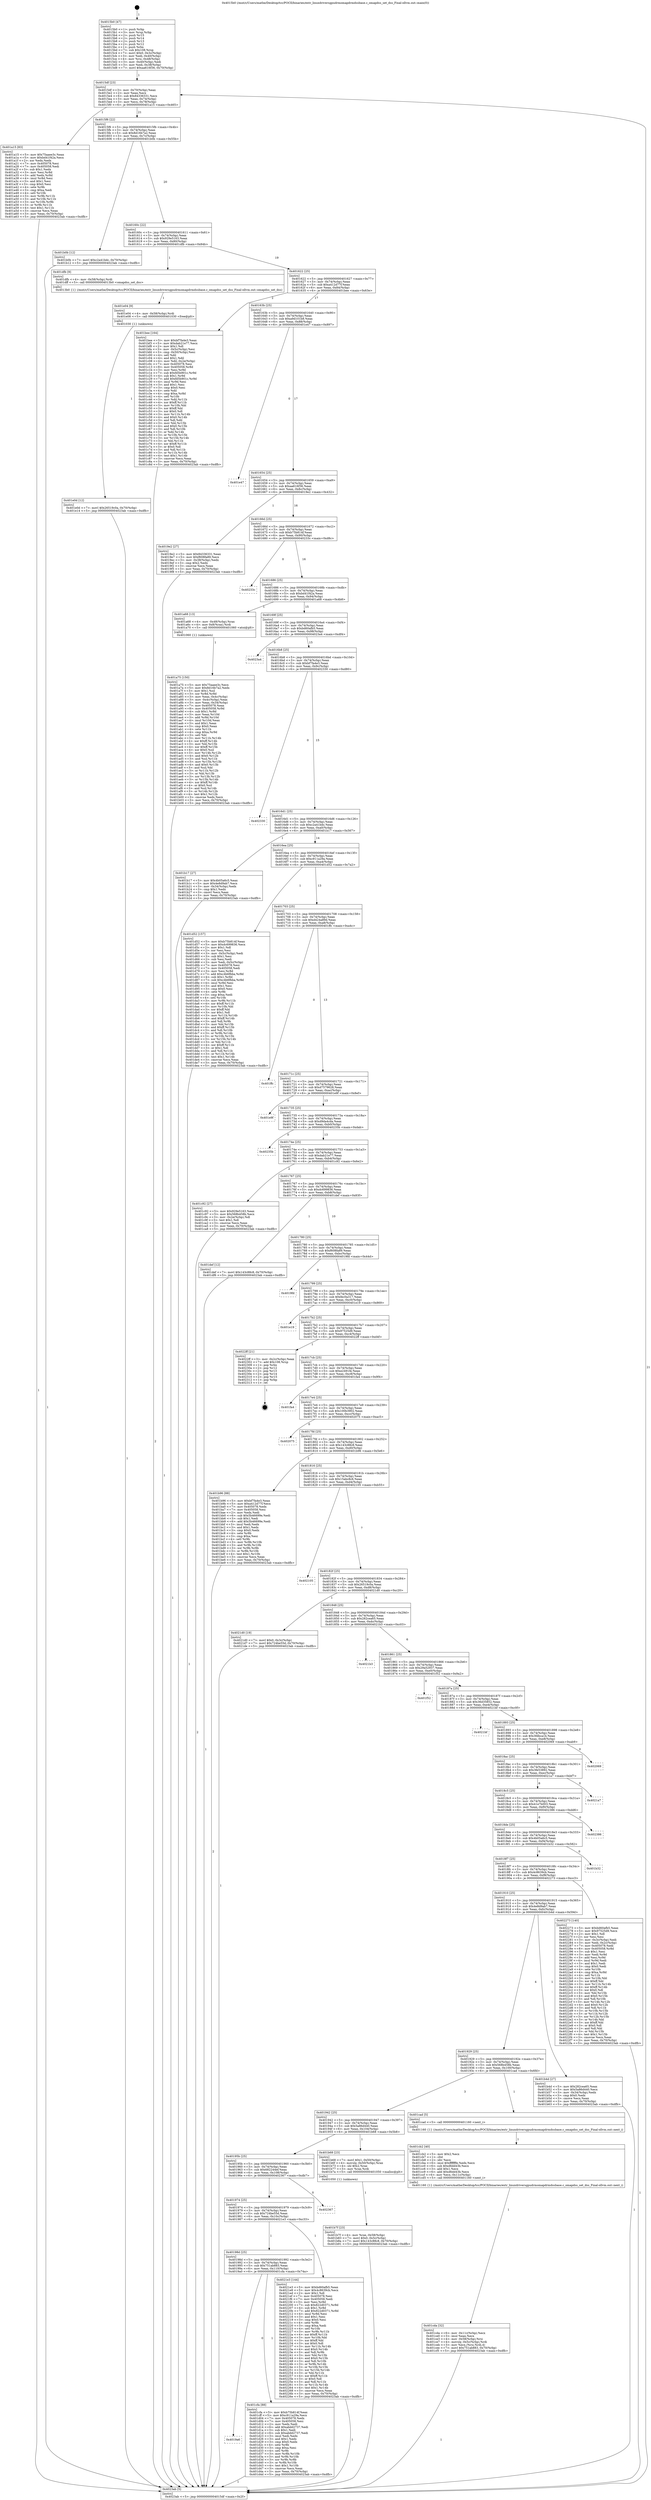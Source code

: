 digraph "0x4015b0" {
  label = "0x4015b0 (/mnt/c/Users/mathe/Desktop/tcc/POCII/binaries/extr_linuxdriversgpudrmomapdrmdssbase.c_omapdss_set_dss_Final-ollvm.out::main(0))"
  labelloc = "t"
  node[shape=record]

  Entry [label="",width=0.3,height=0.3,shape=circle,fillcolor=black,style=filled]
  "0x4015df" [label="{
     0x4015df [23]\l
     | [instrs]\l
     &nbsp;&nbsp;0x4015df \<+3\>: mov -0x70(%rbp),%eax\l
     &nbsp;&nbsp;0x4015e2 \<+2\>: mov %eax,%ecx\l
     &nbsp;&nbsp;0x4015e4 \<+6\>: sub $0x84336331,%ecx\l
     &nbsp;&nbsp;0x4015ea \<+3\>: mov %eax,-0x74(%rbp)\l
     &nbsp;&nbsp;0x4015ed \<+3\>: mov %ecx,-0x78(%rbp)\l
     &nbsp;&nbsp;0x4015f0 \<+6\>: je 0000000000401a15 \<main+0x465\>\l
  }"]
  "0x401a15" [label="{
     0x401a15 [83]\l
     | [instrs]\l
     &nbsp;&nbsp;0x401a15 \<+5\>: mov $0x75aaee3c,%eax\l
     &nbsp;&nbsp;0x401a1a \<+5\>: mov $0xbd41f42a,%ecx\l
     &nbsp;&nbsp;0x401a1f \<+2\>: xor %edx,%edx\l
     &nbsp;&nbsp;0x401a21 \<+7\>: mov 0x405078,%esi\l
     &nbsp;&nbsp;0x401a28 \<+7\>: mov 0x405058,%edi\l
     &nbsp;&nbsp;0x401a2f \<+3\>: sub $0x1,%edx\l
     &nbsp;&nbsp;0x401a32 \<+3\>: mov %esi,%r8d\l
     &nbsp;&nbsp;0x401a35 \<+3\>: add %edx,%r8d\l
     &nbsp;&nbsp;0x401a38 \<+4\>: imul %r8d,%esi\l
     &nbsp;&nbsp;0x401a3c \<+3\>: and $0x1,%esi\l
     &nbsp;&nbsp;0x401a3f \<+3\>: cmp $0x0,%esi\l
     &nbsp;&nbsp;0x401a42 \<+4\>: sete %r9b\l
     &nbsp;&nbsp;0x401a46 \<+3\>: cmp $0xa,%edi\l
     &nbsp;&nbsp;0x401a49 \<+4\>: setl %r10b\l
     &nbsp;&nbsp;0x401a4d \<+3\>: mov %r9b,%r11b\l
     &nbsp;&nbsp;0x401a50 \<+3\>: and %r10b,%r11b\l
     &nbsp;&nbsp;0x401a53 \<+3\>: xor %r10b,%r9b\l
     &nbsp;&nbsp;0x401a56 \<+3\>: or %r9b,%r11b\l
     &nbsp;&nbsp;0x401a59 \<+4\>: test $0x1,%r11b\l
     &nbsp;&nbsp;0x401a5d \<+3\>: cmovne %ecx,%eax\l
     &nbsp;&nbsp;0x401a60 \<+3\>: mov %eax,-0x70(%rbp)\l
     &nbsp;&nbsp;0x401a63 \<+5\>: jmp 00000000004023ab \<main+0xdfb\>\l
  }"]
  "0x4015f6" [label="{
     0x4015f6 [22]\l
     | [instrs]\l
     &nbsp;&nbsp;0x4015f6 \<+5\>: jmp 00000000004015fb \<main+0x4b\>\l
     &nbsp;&nbsp;0x4015fb \<+3\>: mov -0x74(%rbp),%eax\l
     &nbsp;&nbsp;0x4015fe \<+5\>: sub $0x8d16b7a2,%eax\l
     &nbsp;&nbsp;0x401603 \<+3\>: mov %eax,-0x7c(%rbp)\l
     &nbsp;&nbsp;0x401606 \<+6\>: je 0000000000401b0b \<main+0x55b\>\l
  }"]
  Exit [label="",width=0.3,height=0.3,shape=circle,fillcolor=black,style=filled,peripheries=2]
  "0x401b0b" [label="{
     0x401b0b [12]\l
     | [instrs]\l
     &nbsp;&nbsp;0x401b0b \<+7\>: movl $0xc2a41bdc,-0x70(%rbp)\l
     &nbsp;&nbsp;0x401b12 \<+5\>: jmp 00000000004023ab \<main+0xdfb\>\l
  }"]
  "0x40160c" [label="{
     0x40160c [22]\l
     | [instrs]\l
     &nbsp;&nbsp;0x40160c \<+5\>: jmp 0000000000401611 \<main+0x61\>\l
     &nbsp;&nbsp;0x401611 \<+3\>: mov -0x74(%rbp),%eax\l
     &nbsp;&nbsp;0x401614 \<+5\>: sub $0x929e5163,%eax\l
     &nbsp;&nbsp;0x401619 \<+3\>: mov %eax,-0x80(%rbp)\l
     &nbsp;&nbsp;0x40161c \<+6\>: je 0000000000401dfb \<main+0x84b\>\l
  }"]
  "0x401e0d" [label="{
     0x401e0d [12]\l
     | [instrs]\l
     &nbsp;&nbsp;0x401e0d \<+7\>: movl $0x26519c0a,-0x70(%rbp)\l
     &nbsp;&nbsp;0x401e14 \<+5\>: jmp 00000000004023ab \<main+0xdfb\>\l
  }"]
  "0x401dfb" [label="{
     0x401dfb [9]\l
     | [instrs]\l
     &nbsp;&nbsp;0x401dfb \<+4\>: mov -0x58(%rbp),%rdi\l
     &nbsp;&nbsp;0x401dff \<+5\>: call 00000000004013b0 \<omapdss_set_dss\>\l
     | [calls]\l
     &nbsp;&nbsp;0x4013b0 \{1\} (/mnt/c/Users/mathe/Desktop/tcc/POCII/binaries/extr_linuxdriversgpudrmomapdrmdssbase.c_omapdss_set_dss_Final-ollvm.out::omapdss_set_dss)\l
  }"]
  "0x401622" [label="{
     0x401622 [25]\l
     | [instrs]\l
     &nbsp;&nbsp;0x401622 \<+5\>: jmp 0000000000401627 \<main+0x77\>\l
     &nbsp;&nbsp;0x401627 \<+3\>: mov -0x74(%rbp),%eax\l
     &nbsp;&nbsp;0x40162a \<+5\>: sub $0xa412d77f,%eax\l
     &nbsp;&nbsp;0x40162f \<+6\>: mov %eax,-0x84(%rbp)\l
     &nbsp;&nbsp;0x401635 \<+6\>: je 0000000000401bee \<main+0x63e\>\l
  }"]
  "0x401e04" [label="{
     0x401e04 [9]\l
     | [instrs]\l
     &nbsp;&nbsp;0x401e04 \<+4\>: mov -0x58(%rbp),%rdi\l
     &nbsp;&nbsp;0x401e08 \<+5\>: call 0000000000401030 \<free@plt\>\l
     | [calls]\l
     &nbsp;&nbsp;0x401030 \{1\} (unknown)\l
  }"]
  "0x401bee" [label="{
     0x401bee [164]\l
     | [instrs]\l
     &nbsp;&nbsp;0x401bee \<+5\>: mov $0xbf7fa4e3,%eax\l
     &nbsp;&nbsp;0x401bf3 \<+5\>: mov $0xdab21e77,%ecx\l
     &nbsp;&nbsp;0x401bf8 \<+2\>: mov $0x1,%dl\l
     &nbsp;&nbsp;0x401bfa \<+3\>: mov -0x5c(%rbp),%esi\l
     &nbsp;&nbsp;0x401bfd \<+3\>: cmp -0x50(%rbp),%esi\l
     &nbsp;&nbsp;0x401c00 \<+4\>: setl %dil\l
     &nbsp;&nbsp;0x401c04 \<+4\>: and $0x1,%dil\l
     &nbsp;&nbsp;0x401c08 \<+4\>: mov %dil,-0x2e(%rbp)\l
     &nbsp;&nbsp;0x401c0c \<+7\>: mov 0x405078,%esi\l
     &nbsp;&nbsp;0x401c13 \<+8\>: mov 0x405058,%r8d\l
     &nbsp;&nbsp;0x401c1b \<+3\>: mov %esi,%r9d\l
     &nbsp;&nbsp;0x401c1e \<+7\>: sub $0xfd5b901c,%r9d\l
     &nbsp;&nbsp;0x401c25 \<+4\>: sub $0x1,%r9d\l
     &nbsp;&nbsp;0x401c29 \<+7\>: add $0xfd5b901c,%r9d\l
     &nbsp;&nbsp;0x401c30 \<+4\>: imul %r9d,%esi\l
     &nbsp;&nbsp;0x401c34 \<+3\>: and $0x1,%esi\l
     &nbsp;&nbsp;0x401c37 \<+3\>: cmp $0x0,%esi\l
     &nbsp;&nbsp;0x401c3a \<+4\>: sete %dil\l
     &nbsp;&nbsp;0x401c3e \<+4\>: cmp $0xa,%r8d\l
     &nbsp;&nbsp;0x401c42 \<+4\>: setl %r10b\l
     &nbsp;&nbsp;0x401c46 \<+3\>: mov %dil,%r11b\l
     &nbsp;&nbsp;0x401c49 \<+4\>: xor $0xff,%r11b\l
     &nbsp;&nbsp;0x401c4d \<+3\>: mov %r10b,%bl\l
     &nbsp;&nbsp;0x401c50 \<+3\>: xor $0xff,%bl\l
     &nbsp;&nbsp;0x401c53 \<+3\>: xor $0x0,%dl\l
     &nbsp;&nbsp;0x401c56 \<+3\>: mov %r11b,%r14b\l
     &nbsp;&nbsp;0x401c59 \<+4\>: and $0x0,%r14b\l
     &nbsp;&nbsp;0x401c5d \<+3\>: and %dl,%dil\l
     &nbsp;&nbsp;0x401c60 \<+3\>: mov %bl,%r15b\l
     &nbsp;&nbsp;0x401c63 \<+4\>: and $0x0,%r15b\l
     &nbsp;&nbsp;0x401c67 \<+3\>: and %dl,%r10b\l
     &nbsp;&nbsp;0x401c6a \<+3\>: or %dil,%r14b\l
     &nbsp;&nbsp;0x401c6d \<+3\>: or %r10b,%r15b\l
     &nbsp;&nbsp;0x401c70 \<+3\>: xor %r15b,%r14b\l
     &nbsp;&nbsp;0x401c73 \<+3\>: or %bl,%r11b\l
     &nbsp;&nbsp;0x401c76 \<+4\>: xor $0xff,%r11b\l
     &nbsp;&nbsp;0x401c7a \<+3\>: or $0x0,%dl\l
     &nbsp;&nbsp;0x401c7d \<+3\>: and %dl,%r11b\l
     &nbsp;&nbsp;0x401c80 \<+3\>: or %r11b,%r14b\l
     &nbsp;&nbsp;0x401c83 \<+4\>: test $0x1,%r14b\l
     &nbsp;&nbsp;0x401c87 \<+3\>: cmovne %ecx,%eax\l
     &nbsp;&nbsp;0x401c8a \<+3\>: mov %eax,-0x70(%rbp)\l
     &nbsp;&nbsp;0x401c8d \<+5\>: jmp 00000000004023ab \<main+0xdfb\>\l
  }"]
  "0x40163b" [label="{
     0x40163b [25]\l
     | [instrs]\l
     &nbsp;&nbsp;0x40163b \<+5\>: jmp 0000000000401640 \<main+0x90\>\l
     &nbsp;&nbsp;0x401640 \<+3\>: mov -0x74(%rbp),%eax\l
     &nbsp;&nbsp;0x401643 \<+5\>: sub $0xa9d101b8,%eax\l
     &nbsp;&nbsp;0x401648 \<+6\>: mov %eax,-0x88(%rbp)\l
     &nbsp;&nbsp;0x40164e \<+6\>: je 0000000000401e47 \<main+0x897\>\l
  }"]
  "0x4019a6" [label="{
     0x4019a6\l
  }", style=dashed]
  "0x401e47" [label="{
     0x401e47\l
  }", style=dashed]
  "0x401654" [label="{
     0x401654 [25]\l
     | [instrs]\l
     &nbsp;&nbsp;0x401654 \<+5\>: jmp 0000000000401659 \<main+0xa9\>\l
     &nbsp;&nbsp;0x401659 \<+3\>: mov -0x74(%rbp),%eax\l
     &nbsp;&nbsp;0x40165c \<+5\>: sub $0xaa616f36,%eax\l
     &nbsp;&nbsp;0x401661 \<+6\>: mov %eax,-0x8c(%rbp)\l
     &nbsp;&nbsp;0x401667 \<+6\>: je 00000000004019e2 \<main+0x432\>\l
  }"]
  "0x401cfa" [label="{
     0x401cfa [88]\l
     | [instrs]\l
     &nbsp;&nbsp;0x401cfa \<+5\>: mov $0xb75b814f,%eax\l
     &nbsp;&nbsp;0x401cff \<+5\>: mov $0xc911a29a,%ecx\l
     &nbsp;&nbsp;0x401d04 \<+7\>: mov 0x405078,%edx\l
     &nbsp;&nbsp;0x401d0b \<+7\>: mov 0x405058,%esi\l
     &nbsp;&nbsp;0x401d12 \<+2\>: mov %edx,%edi\l
     &nbsp;&nbsp;0x401d14 \<+6\>: add $0xabdd2737,%edi\l
     &nbsp;&nbsp;0x401d1a \<+3\>: sub $0x1,%edi\l
     &nbsp;&nbsp;0x401d1d \<+6\>: sub $0xabdd2737,%edi\l
     &nbsp;&nbsp;0x401d23 \<+3\>: imul %edi,%edx\l
     &nbsp;&nbsp;0x401d26 \<+3\>: and $0x1,%edx\l
     &nbsp;&nbsp;0x401d29 \<+3\>: cmp $0x0,%edx\l
     &nbsp;&nbsp;0x401d2c \<+4\>: sete %r8b\l
     &nbsp;&nbsp;0x401d30 \<+3\>: cmp $0xa,%esi\l
     &nbsp;&nbsp;0x401d33 \<+4\>: setl %r9b\l
     &nbsp;&nbsp;0x401d37 \<+3\>: mov %r8b,%r10b\l
     &nbsp;&nbsp;0x401d3a \<+3\>: and %r9b,%r10b\l
     &nbsp;&nbsp;0x401d3d \<+3\>: xor %r9b,%r8b\l
     &nbsp;&nbsp;0x401d40 \<+3\>: or %r8b,%r10b\l
     &nbsp;&nbsp;0x401d43 \<+4\>: test $0x1,%r10b\l
     &nbsp;&nbsp;0x401d47 \<+3\>: cmovne %ecx,%eax\l
     &nbsp;&nbsp;0x401d4a \<+3\>: mov %eax,-0x70(%rbp)\l
     &nbsp;&nbsp;0x401d4d \<+5\>: jmp 00000000004023ab \<main+0xdfb\>\l
  }"]
  "0x4019e2" [label="{
     0x4019e2 [27]\l
     | [instrs]\l
     &nbsp;&nbsp;0x4019e2 \<+5\>: mov $0x84336331,%eax\l
     &nbsp;&nbsp;0x4019e7 \<+5\>: mov $0xf608fa89,%ecx\l
     &nbsp;&nbsp;0x4019ec \<+3\>: mov -0x38(%rbp),%edx\l
     &nbsp;&nbsp;0x4019ef \<+3\>: cmp $0x2,%edx\l
     &nbsp;&nbsp;0x4019f2 \<+3\>: cmovne %ecx,%eax\l
     &nbsp;&nbsp;0x4019f5 \<+3\>: mov %eax,-0x70(%rbp)\l
     &nbsp;&nbsp;0x4019f8 \<+5\>: jmp 00000000004023ab \<main+0xdfb\>\l
  }"]
  "0x40166d" [label="{
     0x40166d [25]\l
     | [instrs]\l
     &nbsp;&nbsp;0x40166d \<+5\>: jmp 0000000000401672 \<main+0xc2\>\l
     &nbsp;&nbsp;0x401672 \<+3\>: mov -0x74(%rbp),%eax\l
     &nbsp;&nbsp;0x401675 \<+5\>: sub $0xb75b814f,%eax\l
     &nbsp;&nbsp;0x40167a \<+6\>: mov %eax,-0x90(%rbp)\l
     &nbsp;&nbsp;0x401680 \<+6\>: je 000000000040233c \<main+0xd8c\>\l
  }"]
  "0x4023ab" [label="{
     0x4023ab [5]\l
     | [instrs]\l
     &nbsp;&nbsp;0x4023ab \<+5\>: jmp 00000000004015df \<main+0x2f\>\l
  }"]
  "0x4015b0" [label="{
     0x4015b0 [47]\l
     | [instrs]\l
     &nbsp;&nbsp;0x4015b0 \<+1\>: push %rbp\l
     &nbsp;&nbsp;0x4015b1 \<+3\>: mov %rsp,%rbp\l
     &nbsp;&nbsp;0x4015b4 \<+2\>: push %r15\l
     &nbsp;&nbsp;0x4015b6 \<+2\>: push %r14\l
     &nbsp;&nbsp;0x4015b8 \<+2\>: push %r13\l
     &nbsp;&nbsp;0x4015ba \<+2\>: push %r12\l
     &nbsp;&nbsp;0x4015bc \<+1\>: push %rbx\l
     &nbsp;&nbsp;0x4015bd \<+7\>: sub $0x108,%rsp\l
     &nbsp;&nbsp;0x4015c4 \<+7\>: movl $0x0,-0x3c(%rbp)\l
     &nbsp;&nbsp;0x4015cb \<+3\>: mov %edi,-0x40(%rbp)\l
     &nbsp;&nbsp;0x4015ce \<+4\>: mov %rsi,-0x48(%rbp)\l
     &nbsp;&nbsp;0x4015d2 \<+3\>: mov -0x40(%rbp),%edi\l
     &nbsp;&nbsp;0x4015d5 \<+3\>: mov %edi,-0x38(%rbp)\l
     &nbsp;&nbsp;0x4015d8 \<+7\>: movl $0xaa616f36,-0x70(%rbp)\l
  }"]
  "0x40198d" [label="{
     0x40198d [25]\l
     | [instrs]\l
     &nbsp;&nbsp;0x40198d \<+5\>: jmp 0000000000401992 \<main+0x3e2\>\l
     &nbsp;&nbsp;0x401992 \<+3\>: mov -0x74(%rbp),%eax\l
     &nbsp;&nbsp;0x401995 \<+5\>: sub $0x751ab883,%eax\l
     &nbsp;&nbsp;0x40199a \<+6\>: mov %eax,-0x110(%rbp)\l
     &nbsp;&nbsp;0x4019a0 \<+6\>: je 0000000000401cfa \<main+0x74a\>\l
  }"]
  "0x40233c" [label="{
     0x40233c\l
  }", style=dashed]
  "0x401686" [label="{
     0x401686 [25]\l
     | [instrs]\l
     &nbsp;&nbsp;0x401686 \<+5\>: jmp 000000000040168b \<main+0xdb\>\l
     &nbsp;&nbsp;0x40168b \<+3\>: mov -0x74(%rbp),%eax\l
     &nbsp;&nbsp;0x40168e \<+5\>: sub $0xbd41f42a,%eax\l
     &nbsp;&nbsp;0x401693 \<+6\>: mov %eax,-0x94(%rbp)\l
     &nbsp;&nbsp;0x401699 \<+6\>: je 0000000000401a68 \<main+0x4b8\>\l
  }"]
  "0x4021e3" [label="{
     0x4021e3 [144]\l
     | [instrs]\l
     &nbsp;&nbsp;0x4021e3 \<+5\>: mov $0xbd60afb5,%eax\l
     &nbsp;&nbsp;0x4021e8 \<+5\>: mov $0x4c8639cb,%ecx\l
     &nbsp;&nbsp;0x4021ed \<+2\>: mov $0x1,%dl\l
     &nbsp;&nbsp;0x4021ef \<+7\>: mov 0x405078,%esi\l
     &nbsp;&nbsp;0x4021f6 \<+7\>: mov 0x405058,%edi\l
     &nbsp;&nbsp;0x4021fd \<+3\>: mov %esi,%r8d\l
     &nbsp;&nbsp;0x402200 \<+7\>: sub $0x822d0371,%r8d\l
     &nbsp;&nbsp;0x402207 \<+4\>: sub $0x1,%r8d\l
     &nbsp;&nbsp;0x40220b \<+7\>: add $0x822d0371,%r8d\l
     &nbsp;&nbsp;0x402212 \<+4\>: imul %r8d,%esi\l
     &nbsp;&nbsp;0x402216 \<+3\>: and $0x1,%esi\l
     &nbsp;&nbsp;0x402219 \<+3\>: cmp $0x0,%esi\l
     &nbsp;&nbsp;0x40221c \<+4\>: sete %r9b\l
     &nbsp;&nbsp;0x402220 \<+3\>: cmp $0xa,%edi\l
     &nbsp;&nbsp;0x402223 \<+4\>: setl %r10b\l
     &nbsp;&nbsp;0x402227 \<+3\>: mov %r9b,%r11b\l
     &nbsp;&nbsp;0x40222a \<+4\>: xor $0xff,%r11b\l
     &nbsp;&nbsp;0x40222e \<+3\>: mov %r10b,%bl\l
     &nbsp;&nbsp;0x402231 \<+3\>: xor $0xff,%bl\l
     &nbsp;&nbsp;0x402234 \<+3\>: xor $0x0,%dl\l
     &nbsp;&nbsp;0x402237 \<+3\>: mov %r11b,%r14b\l
     &nbsp;&nbsp;0x40223a \<+4\>: and $0x0,%r14b\l
     &nbsp;&nbsp;0x40223e \<+3\>: and %dl,%r9b\l
     &nbsp;&nbsp;0x402241 \<+3\>: mov %bl,%r15b\l
     &nbsp;&nbsp;0x402244 \<+4\>: and $0x0,%r15b\l
     &nbsp;&nbsp;0x402248 \<+3\>: and %dl,%r10b\l
     &nbsp;&nbsp;0x40224b \<+3\>: or %r9b,%r14b\l
     &nbsp;&nbsp;0x40224e \<+3\>: or %r10b,%r15b\l
     &nbsp;&nbsp;0x402251 \<+3\>: xor %r15b,%r14b\l
     &nbsp;&nbsp;0x402254 \<+3\>: or %bl,%r11b\l
     &nbsp;&nbsp;0x402257 \<+4\>: xor $0xff,%r11b\l
     &nbsp;&nbsp;0x40225b \<+3\>: or $0x0,%dl\l
     &nbsp;&nbsp;0x40225e \<+3\>: and %dl,%r11b\l
     &nbsp;&nbsp;0x402261 \<+3\>: or %r11b,%r14b\l
     &nbsp;&nbsp;0x402264 \<+4\>: test $0x1,%r14b\l
     &nbsp;&nbsp;0x402268 \<+3\>: cmovne %ecx,%eax\l
     &nbsp;&nbsp;0x40226b \<+3\>: mov %eax,-0x70(%rbp)\l
     &nbsp;&nbsp;0x40226e \<+5\>: jmp 00000000004023ab \<main+0xdfb\>\l
  }"]
  "0x401a68" [label="{
     0x401a68 [13]\l
     | [instrs]\l
     &nbsp;&nbsp;0x401a68 \<+4\>: mov -0x48(%rbp),%rax\l
     &nbsp;&nbsp;0x401a6c \<+4\>: mov 0x8(%rax),%rdi\l
     &nbsp;&nbsp;0x401a70 \<+5\>: call 0000000000401060 \<atoi@plt\>\l
     | [calls]\l
     &nbsp;&nbsp;0x401060 \{1\} (unknown)\l
  }"]
  "0x40169f" [label="{
     0x40169f [25]\l
     | [instrs]\l
     &nbsp;&nbsp;0x40169f \<+5\>: jmp 00000000004016a4 \<main+0xf4\>\l
     &nbsp;&nbsp;0x4016a4 \<+3\>: mov -0x74(%rbp),%eax\l
     &nbsp;&nbsp;0x4016a7 \<+5\>: sub $0xbd60afb5,%eax\l
     &nbsp;&nbsp;0x4016ac \<+6\>: mov %eax,-0x98(%rbp)\l
     &nbsp;&nbsp;0x4016b2 \<+6\>: je 00000000004023a4 \<main+0xdf4\>\l
  }"]
  "0x401a75" [label="{
     0x401a75 [150]\l
     | [instrs]\l
     &nbsp;&nbsp;0x401a75 \<+5\>: mov $0x75aaee3c,%ecx\l
     &nbsp;&nbsp;0x401a7a \<+5\>: mov $0x8d16b7a2,%edx\l
     &nbsp;&nbsp;0x401a7f \<+3\>: mov $0x1,%sil\l
     &nbsp;&nbsp;0x401a82 \<+3\>: xor %r8d,%r8d\l
     &nbsp;&nbsp;0x401a85 \<+3\>: mov %eax,-0x4c(%rbp)\l
     &nbsp;&nbsp;0x401a88 \<+3\>: mov -0x4c(%rbp),%eax\l
     &nbsp;&nbsp;0x401a8b \<+3\>: mov %eax,-0x34(%rbp)\l
     &nbsp;&nbsp;0x401a8e \<+7\>: mov 0x405078,%eax\l
     &nbsp;&nbsp;0x401a95 \<+8\>: mov 0x405058,%r9d\l
     &nbsp;&nbsp;0x401a9d \<+4\>: sub $0x1,%r8d\l
     &nbsp;&nbsp;0x401aa1 \<+3\>: mov %eax,%r10d\l
     &nbsp;&nbsp;0x401aa4 \<+3\>: add %r8d,%r10d\l
     &nbsp;&nbsp;0x401aa7 \<+4\>: imul %r10d,%eax\l
     &nbsp;&nbsp;0x401aab \<+3\>: and $0x1,%eax\l
     &nbsp;&nbsp;0x401aae \<+3\>: cmp $0x0,%eax\l
     &nbsp;&nbsp;0x401ab1 \<+4\>: sete %r11b\l
     &nbsp;&nbsp;0x401ab5 \<+4\>: cmp $0xa,%r9d\l
     &nbsp;&nbsp;0x401ab9 \<+3\>: setl %bl\l
     &nbsp;&nbsp;0x401abc \<+3\>: mov %r11b,%r14b\l
     &nbsp;&nbsp;0x401abf \<+4\>: xor $0xff,%r14b\l
     &nbsp;&nbsp;0x401ac3 \<+3\>: mov %bl,%r15b\l
     &nbsp;&nbsp;0x401ac6 \<+4\>: xor $0xff,%r15b\l
     &nbsp;&nbsp;0x401aca \<+4\>: xor $0x0,%sil\l
     &nbsp;&nbsp;0x401ace \<+3\>: mov %r14b,%r12b\l
     &nbsp;&nbsp;0x401ad1 \<+4\>: and $0x0,%r12b\l
     &nbsp;&nbsp;0x401ad5 \<+3\>: and %sil,%r11b\l
     &nbsp;&nbsp;0x401ad8 \<+3\>: mov %r15b,%r13b\l
     &nbsp;&nbsp;0x401adb \<+4\>: and $0x0,%r13b\l
     &nbsp;&nbsp;0x401adf \<+3\>: and %sil,%bl\l
     &nbsp;&nbsp;0x401ae2 \<+3\>: or %r11b,%r12b\l
     &nbsp;&nbsp;0x401ae5 \<+3\>: or %bl,%r13b\l
     &nbsp;&nbsp;0x401ae8 \<+3\>: xor %r13b,%r12b\l
     &nbsp;&nbsp;0x401aeb \<+3\>: or %r15b,%r14b\l
     &nbsp;&nbsp;0x401aee \<+4\>: xor $0xff,%r14b\l
     &nbsp;&nbsp;0x401af2 \<+4\>: or $0x0,%sil\l
     &nbsp;&nbsp;0x401af6 \<+3\>: and %sil,%r14b\l
     &nbsp;&nbsp;0x401af9 \<+3\>: or %r14b,%r12b\l
     &nbsp;&nbsp;0x401afc \<+4\>: test $0x1,%r12b\l
     &nbsp;&nbsp;0x401b00 \<+3\>: cmovne %edx,%ecx\l
     &nbsp;&nbsp;0x401b03 \<+3\>: mov %ecx,-0x70(%rbp)\l
     &nbsp;&nbsp;0x401b06 \<+5\>: jmp 00000000004023ab \<main+0xdfb\>\l
  }"]
  "0x401974" [label="{
     0x401974 [25]\l
     | [instrs]\l
     &nbsp;&nbsp;0x401974 \<+5\>: jmp 0000000000401979 \<main+0x3c9\>\l
     &nbsp;&nbsp;0x401979 \<+3\>: mov -0x74(%rbp),%eax\l
     &nbsp;&nbsp;0x40197c \<+5\>: sub $0x724be55d,%eax\l
     &nbsp;&nbsp;0x401981 \<+6\>: mov %eax,-0x10c(%rbp)\l
     &nbsp;&nbsp;0x401987 \<+6\>: je 00000000004021e3 \<main+0xc33\>\l
  }"]
  "0x4023a4" [label="{
     0x4023a4\l
  }", style=dashed]
  "0x4016b8" [label="{
     0x4016b8 [25]\l
     | [instrs]\l
     &nbsp;&nbsp;0x4016b8 \<+5\>: jmp 00000000004016bd \<main+0x10d\>\l
     &nbsp;&nbsp;0x4016bd \<+3\>: mov -0x74(%rbp),%eax\l
     &nbsp;&nbsp;0x4016c0 \<+5\>: sub $0xbf7fa4e3,%eax\l
     &nbsp;&nbsp;0x4016c5 \<+6\>: mov %eax,-0x9c(%rbp)\l
     &nbsp;&nbsp;0x4016cb \<+6\>: je 0000000000402330 \<main+0xd80\>\l
  }"]
  "0x402367" [label="{
     0x402367\l
  }", style=dashed]
  "0x402330" [label="{
     0x402330\l
  }", style=dashed]
  "0x4016d1" [label="{
     0x4016d1 [25]\l
     | [instrs]\l
     &nbsp;&nbsp;0x4016d1 \<+5\>: jmp 00000000004016d6 \<main+0x126\>\l
     &nbsp;&nbsp;0x4016d6 \<+3\>: mov -0x74(%rbp),%eax\l
     &nbsp;&nbsp;0x4016d9 \<+5\>: sub $0xc2a41bdc,%eax\l
     &nbsp;&nbsp;0x4016de \<+6\>: mov %eax,-0xa0(%rbp)\l
     &nbsp;&nbsp;0x4016e4 \<+6\>: je 0000000000401b17 \<main+0x567\>\l
  }"]
  "0x401cda" [label="{
     0x401cda [32]\l
     | [instrs]\l
     &nbsp;&nbsp;0x401cda \<+6\>: mov -0x11c(%rbp),%ecx\l
     &nbsp;&nbsp;0x401ce0 \<+3\>: imul %eax,%ecx\l
     &nbsp;&nbsp;0x401ce3 \<+4\>: mov -0x58(%rbp),%rsi\l
     &nbsp;&nbsp;0x401ce7 \<+4\>: movslq -0x5c(%rbp),%rdi\l
     &nbsp;&nbsp;0x401ceb \<+3\>: mov %ecx,(%rsi,%rdi,4)\l
     &nbsp;&nbsp;0x401cee \<+7\>: movl $0x751ab883,-0x70(%rbp)\l
     &nbsp;&nbsp;0x401cf5 \<+5\>: jmp 00000000004023ab \<main+0xdfb\>\l
  }"]
  "0x401b17" [label="{
     0x401b17 [27]\l
     | [instrs]\l
     &nbsp;&nbsp;0x401b17 \<+5\>: mov $0x4b05a6c5,%eax\l
     &nbsp;&nbsp;0x401b1c \<+5\>: mov $0x4e8d9ab7,%ecx\l
     &nbsp;&nbsp;0x401b21 \<+3\>: mov -0x34(%rbp),%edx\l
     &nbsp;&nbsp;0x401b24 \<+3\>: cmp $0x1,%edx\l
     &nbsp;&nbsp;0x401b27 \<+3\>: cmovl %ecx,%eax\l
     &nbsp;&nbsp;0x401b2a \<+3\>: mov %eax,-0x70(%rbp)\l
     &nbsp;&nbsp;0x401b2d \<+5\>: jmp 00000000004023ab \<main+0xdfb\>\l
  }"]
  "0x4016ea" [label="{
     0x4016ea [25]\l
     | [instrs]\l
     &nbsp;&nbsp;0x4016ea \<+5\>: jmp 00000000004016ef \<main+0x13f\>\l
     &nbsp;&nbsp;0x4016ef \<+3\>: mov -0x74(%rbp),%eax\l
     &nbsp;&nbsp;0x4016f2 \<+5\>: sub $0xc911a29a,%eax\l
     &nbsp;&nbsp;0x4016f7 \<+6\>: mov %eax,-0xa4(%rbp)\l
     &nbsp;&nbsp;0x4016fd \<+6\>: je 0000000000401d52 \<main+0x7a2\>\l
  }"]
  "0x401cb2" [label="{
     0x401cb2 [40]\l
     | [instrs]\l
     &nbsp;&nbsp;0x401cb2 \<+5\>: mov $0x2,%ecx\l
     &nbsp;&nbsp;0x401cb7 \<+1\>: cltd\l
     &nbsp;&nbsp;0x401cb8 \<+2\>: idiv %ecx\l
     &nbsp;&nbsp;0x401cba \<+6\>: imul $0xfffffffe,%edx,%ecx\l
     &nbsp;&nbsp;0x401cc0 \<+6\>: sub $0xd6dd43b,%ecx\l
     &nbsp;&nbsp;0x401cc6 \<+3\>: add $0x1,%ecx\l
     &nbsp;&nbsp;0x401cc9 \<+6\>: add $0xd6dd43b,%ecx\l
     &nbsp;&nbsp;0x401ccf \<+6\>: mov %ecx,-0x11c(%rbp)\l
     &nbsp;&nbsp;0x401cd5 \<+5\>: call 0000000000401160 \<next_i\>\l
     | [calls]\l
     &nbsp;&nbsp;0x401160 \{1\} (/mnt/c/Users/mathe/Desktop/tcc/POCII/binaries/extr_linuxdriversgpudrmomapdrmdssbase.c_omapdss_set_dss_Final-ollvm.out::next_i)\l
  }"]
  "0x401d52" [label="{
     0x401d52 [157]\l
     | [instrs]\l
     &nbsp;&nbsp;0x401d52 \<+5\>: mov $0xb75b814f,%eax\l
     &nbsp;&nbsp;0x401d57 \<+5\>: mov $0xdc699836,%ecx\l
     &nbsp;&nbsp;0x401d5c \<+2\>: mov $0x1,%dl\l
     &nbsp;&nbsp;0x401d5e \<+2\>: xor %esi,%esi\l
     &nbsp;&nbsp;0x401d60 \<+3\>: mov -0x5c(%rbp),%edi\l
     &nbsp;&nbsp;0x401d63 \<+3\>: sub $0x1,%esi\l
     &nbsp;&nbsp;0x401d66 \<+2\>: sub %esi,%edi\l
     &nbsp;&nbsp;0x401d68 \<+3\>: mov %edi,-0x5c(%rbp)\l
     &nbsp;&nbsp;0x401d6b \<+7\>: mov 0x405078,%esi\l
     &nbsp;&nbsp;0x401d72 \<+7\>: mov 0x405058,%edi\l
     &nbsp;&nbsp;0x401d79 \<+3\>: mov %esi,%r8d\l
     &nbsp;&nbsp;0x401d7c \<+7\>: add $0xc4b6fbba,%r8d\l
     &nbsp;&nbsp;0x401d83 \<+4\>: sub $0x1,%r8d\l
     &nbsp;&nbsp;0x401d87 \<+7\>: sub $0xc4b6fbba,%r8d\l
     &nbsp;&nbsp;0x401d8e \<+4\>: imul %r8d,%esi\l
     &nbsp;&nbsp;0x401d92 \<+3\>: and $0x1,%esi\l
     &nbsp;&nbsp;0x401d95 \<+3\>: cmp $0x0,%esi\l
     &nbsp;&nbsp;0x401d98 \<+4\>: sete %r9b\l
     &nbsp;&nbsp;0x401d9c \<+3\>: cmp $0xa,%edi\l
     &nbsp;&nbsp;0x401d9f \<+4\>: setl %r10b\l
     &nbsp;&nbsp;0x401da3 \<+3\>: mov %r9b,%r11b\l
     &nbsp;&nbsp;0x401da6 \<+4\>: xor $0xff,%r11b\l
     &nbsp;&nbsp;0x401daa \<+3\>: mov %r10b,%bl\l
     &nbsp;&nbsp;0x401dad \<+3\>: xor $0xff,%bl\l
     &nbsp;&nbsp;0x401db0 \<+3\>: xor $0x1,%dl\l
     &nbsp;&nbsp;0x401db3 \<+3\>: mov %r11b,%r14b\l
     &nbsp;&nbsp;0x401db6 \<+4\>: and $0xff,%r14b\l
     &nbsp;&nbsp;0x401dba \<+3\>: and %dl,%r9b\l
     &nbsp;&nbsp;0x401dbd \<+3\>: mov %bl,%r15b\l
     &nbsp;&nbsp;0x401dc0 \<+4\>: and $0xff,%r15b\l
     &nbsp;&nbsp;0x401dc4 \<+3\>: and %dl,%r10b\l
     &nbsp;&nbsp;0x401dc7 \<+3\>: or %r9b,%r14b\l
     &nbsp;&nbsp;0x401dca \<+3\>: or %r10b,%r15b\l
     &nbsp;&nbsp;0x401dcd \<+3\>: xor %r15b,%r14b\l
     &nbsp;&nbsp;0x401dd0 \<+3\>: or %bl,%r11b\l
     &nbsp;&nbsp;0x401dd3 \<+4\>: xor $0xff,%r11b\l
     &nbsp;&nbsp;0x401dd7 \<+3\>: or $0x1,%dl\l
     &nbsp;&nbsp;0x401dda \<+3\>: and %dl,%r11b\l
     &nbsp;&nbsp;0x401ddd \<+3\>: or %r11b,%r14b\l
     &nbsp;&nbsp;0x401de0 \<+4\>: test $0x1,%r14b\l
     &nbsp;&nbsp;0x401de4 \<+3\>: cmovne %ecx,%eax\l
     &nbsp;&nbsp;0x401de7 \<+3\>: mov %eax,-0x70(%rbp)\l
     &nbsp;&nbsp;0x401dea \<+5\>: jmp 00000000004023ab \<main+0xdfb\>\l
  }"]
  "0x401703" [label="{
     0x401703 [25]\l
     | [instrs]\l
     &nbsp;&nbsp;0x401703 \<+5\>: jmp 0000000000401708 \<main+0x158\>\l
     &nbsp;&nbsp;0x401708 \<+3\>: mov -0x74(%rbp),%eax\l
     &nbsp;&nbsp;0x40170b \<+5\>: sub $0xd424a89d,%eax\l
     &nbsp;&nbsp;0x401710 \<+6\>: mov %eax,-0xa8(%rbp)\l
     &nbsp;&nbsp;0x401716 \<+6\>: je 0000000000401ffc \<main+0xa4c\>\l
  }"]
  "0x401b7f" [label="{
     0x401b7f [23]\l
     | [instrs]\l
     &nbsp;&nbsp;0x401b7f \<+4\>: mov %rax,-0x58(%rbp)\l
     &nbsp;&nbsp;0x401b83 \<+7\>: movl $0x0,-0x5c(%rbp)\l
     &nbsp;&nbsp;0x401b8a \<+7\>: movl $0x143c88c8,-0x70(%rbp)\l
     &nbsp;&nbsp;0x401b91 \<+5\>: jmp 00000000004023ab \<main+0xdfb\>\l
  }"]
  "0x401ffc" [label="{
     0x401ffc\l
  }", style=dashed]
  "0x40171c" [label="{
     0x40171c [25]\l
     | [instrs]\l
     &nbsp;&nbsp;0x40171c \<+5\>: jmp 0000000000401721 \<main+0x171\>\l
     &nbsp;&nbsp;0x401721 \<+3\>: mov -0x74(%rbp),%eax\l
     &nbsp;&nbsp;0x401724 \<+5\>: sub $0xd7579628,%eax\l
     &nbsp;&nbsp;0x401729 \<+6\>: mov %eax,-0xac(%rbp)\l
     &nbsp;&nbsp;0x40172f \<+6\>: je 0000000000401e9f \<main+0x8ef\>\l
  }"]
  "0x40195b" [label="{
     0x40195b [25]\l
     | [instrs]\l
     &nbsp;&nbsp;0x40195b \<+5\>: jmp 0000000000401960 \<main+0x3b0\>\l
     &nbsp;&nbsp;0x401960 \<+3\>: mov -0x74(%rbp),%eax\l
     &nbsp;&nbsp;0x401963 \<+5\>: sub $0x682244ef,%eax\l
     &nbsp;&nbsp;0x401968 \<+6\>: mov %eax,-0x108(%rbp)\l
     &nbsp;&nbsp;0x40196e \<+6\>: je 0000000000402367 \<main+0xdb7\>\l
  }"]
  "0x401e9f" [label="{
     0x401e9f\l
  }", style=dashed]
  "0x401735" [label="{
     0x401735 [25]\l
     | [instrs]\l
     &nbsp;&nbsp;0x401735 \<+5\>: jmp 000000000040173a \<main+0x18a\>\l
     &nbsp;&nbsp;0x40173a \<+3\>: mov -0x74(%rbp),%eax\l
     &nbsp;&nbsp;0x40173d \<+5\>: sub $0xd9da4cda,%eax\l
     &nbsp;&nbsp;0x401742 \<+6\>: mov %eax,-0xb0(%rbp)\l
     &nbsp;&nbsp;0x401748 \<+6\>: je 000000000040235b \<main+0xdab\>\l
  }"]
  "0x401b68" [label="{
     0x401b68 [23]\l
     | [instrs]\l
     &nbsp;&nbsp;0x401b68 \<+7\>: movl $0x1,-0x50(%rbp)\l
     &nbsp;&nbsp;0x401b6f \<+4\>: movslq -0x50(%rbp),%rax\l
     &nbsp;&nbsp;0x401b73 \<+4\>: shl $0x2,%rax\l
     &nbsp;&nbsp;0x401b77 \<+3\>: mov %rax,%rdi\l
     &nbsp;&nbsp;0x401b7a \<+5\>: call 0000000000401050 \<malloc@plt\>\l
     | [calls]\l
     &nbsp;&nbsp;0x401050 \{1\} (unknown)\l
  }"]
  "0x40235b" [label="{
     0x40235b\l
  }", style=dashed]
  "0x40174e" [label="{
     0x40174e [25]\l
     | [instrs]\l
     &nbsp;&nbsp;0x40174e \<+5\>: jmp 0000000000401753 \<main+0x1a3\>\l
     &nbsp;&nbsp;0x401753 \<+3\>: mov -0x74(%rbp),%eax\l
     &nbsp;&nbsp;0x401756 \<+5\>: sub $0xdab21e77,%eax\l
     &nbsp;&nbsp;0x40175b \<+6\>: mov %eax,-0xb4(%rbp)\l
     &nbsp;&nbsp;0x401761 \<+6\>: je 0000000000401c92 \<main+0x6e2\>\l
  }"]
  "0x401942" [label="{
     0x401942 [25]\l
     | [instrs]\l
     &nbsp;&nbsp;0x401942 \<+5\>: jmp 0000000000401947 \<main+0x397\>\l
     &nbsp;&nbsp;0x401947 \<+3\>: mov -0x74(%rbp),%eax\l
     &nbsp;&nbsp;0x40194a \<+5\>: sub $0x5a86d440,%eax\l
     &nbsp;&nbsp;0x40194f \<+6\>: mov %eax,-0x104(%rbp)\l
     &nbsp;&nbsp;0x401955 \<+6\>: je 0000000000401b68 \<main+0x5b8\>\l
  }"]
  "0x401c92" [label="{
     0x401c92 [27]\l
     | [instrs]\l
     &nbsp;&nbsp;0x401c92 \<+5\>: mov $0x929e5163,%eax\l
     &nbsp;&nbsp;0x401c97 \<+5\>: mov $0x568b458b,%ecx\l
     &nbsp;&nbsp;0x401c9c \<+3\>: mov -0x2e(%rbp),%dl\l
     &nbsp;&nbsp;0x401c9f \<+3\>: test $0x1,%dl\l
     &nbsp;&nbsp;0x401ca2 \<+3\>: cmovne %ecx,%eax\l
     &nbsp;&nbsp;0x401ca5 \<+3\>: mov %eax,-0x70(%rbp)\l
     &nbsp;&nbsp;0x401ca8 \<+5\>: jmp 00000000004023ab \<main+0xdfb\>\l
  }"]
  "0x401767" [label="{
     0x401767 [25]\l
     | [instrs]\l
     &nbsp;&nbsp;0x401767 \<+5\>: jmp 000000000040176c \<main+0x1bc\>\l
     &nbsp;&nbsp;0x40176c \<+3\>: mov -0x74(%rbp),%eax\l
     &nbsp;&nbsp;0x40176f \<+5\>: sub $0xdc699836,%eax\l
     &nbsp;&nbsp;0x401774 \<+6\>: mov %eax,-0xb8(%rbp)\l
     &nbsp;&nbsp;0x40177a \<+6\>: je 0000000000401def \<main+0x83f\>\l
  }"]
  "0x401cad" [label="{
     0x401cad [5]\l
     | [instrs]\l
     &nbsp;&nbsp;0x401cad \<+5\>: call 0000000000401160 \<next_i\>\l
     | [calls]\l
     &nbsp;&nbsp;0x401160 \{1\} (/mnt/c/Users/mathe/Desktop/tcc/POCII/binaries/extr_linuxdriversgpudrmomapdrmdssbase.c_omapdss_set_dss_Final-ollvm.out::next_i)\l
  }"]
  "0x401def" [label="{
     0x401def [12]\l
     | [instrs]\l
     &nbsp;&nbsp;0x401def \<+7\>: movl $0x143c88c8,-0x70(%rbp)\l
     &nbsp;&nbsp;0x401df6 \<+5\>: jmp 00000000004023ab \<main+0xdfb\>\l
  }"]
  "0x401780" [label="{
     0x401780 [25]\l
     | [instrs]\l
     &nbsp;&nbsp;0x401780 \<+5\>: jmp 0000000000401785 \<main+0x1d5\>\l
     &nbsp;&nbsp;0x401785 \<+3\>: mov -0x74(%rbp),%eax\l
     &nbsp;&nbsp;0x401788 \<+5\>: sub $0xf608fa89,%eax\l
     &nbsp;&nbsp;0x40178d \<+6\>: mov %eax,-0xbc(%rbp)\l
     &nbsp;&nbsp;0x401793 \<+6\>: je 00000000004019fd \<main+0x44d\>\l
  }"]
  "0x401929" [label="{
     0x401929 [25]\l
     | [instrs]\l
     &nbsp;&nbsp;0x401929 \<+5\>: jmp 000000000040192e \<main+0x37e\>\l
     &nbsp;&nbsp;0x40192e \<+3\>: mov -0x74(%rbp),%eax\l
     &nbsp;&nbsp;0x401931 \<+5\>: sub $0x568b458b,%eax\l
     &nbsp;&nbsp;0x401936 \<+6\>: mov %eax,-0x100(%rbp)\l
     &nbsp;&nbsp;0x40193c \<+6\>: je 0000000000401cad \<main+0x6fd\>\l
  }"]
  "0x4019fd" [label="{
     0x4019fd\l
  }", style=dashed]
  "0x401799" [label="{
     0x401799 [25]\l
     | [instrs]\l
     &nbsp;&nbsp;0x401799 \<+5\>: jmp 000000000040179e \<main+0x1ee\>\l
     &nbsp;&nbsp;0x40179e \<+3\>: mov -0x74(%rbp),%eax\l
     &nbsp;&nbsp;0x4017a1 \<+5\>: sub $0xfec0a317,%eax\l
     &nbsp;&nbsp;0x4017a6 \<+6\>: mov %eax,-0xc0(%rbp)\l
     &nbsp;&nbsp;0x4017ac \<+6\>: je 0000000000401e19 \<main+0x869\>\l
  }"]
  "0x401b4d" [label="{
     0x401b4d [27]\l
     | [instrs]\l
     &nbsp;&nbsp;0x401b4d \<+5\>: mov $0x282cea65,%eax\l
     &nbsp;&nbsp;0x401b52 \<+5\>: mov $0x5a86d440,%ecx\l
     &nbsp;&nbsp;0x401b57 \<+3\>: mov -0x34(%rbp),%edx\l
     &nbsp;&nbsp;0x401b5a \<+3\>: cmp $0x0,%edx\l
     &nbsp;&nbsp;0x401b5d \<+3\>: cmove %ecx,%eax\l
     &nbsp;&nbsp;0x401b60 \<+3\>: mov %eax,-0x70(%rbp)\l
     &nbsp;&nbsp;0x401b63 \<+5\>: jmp 00000000004023ab \<main+0xdfb\>\l
  }"]
  "0x401e19" [label="{
     0x401e19\l
  }", style=dashed]
  "0x4017b2" [label="{
     0x4017b2 [25]\l
     | [instrs]\l
     &nbsp;&nbsp;0x4017b2 \<+5\>: jmp 00000000004017b7 \<main+0x207\>\l
     &nbsp;&nbsp;0x4017b7 \<+3\>: mov -0x74(%rbp),%eax\l
     &nbsp;&nbsp;0x4017ba \<+5\>: sub $0x97525d9,%eax\l
     &nbsp;&nbsp;0x4017bf \<+6\>: mov %eax,-0xc4(%rbp)\l
     &nbsp;&nbsp;0x4017c5 \<+6\>: je 00000000004022ff \<main+0xd4f\>\l
  }"]
  "0x401910" [label="{
     0x401910 [25]\l
     | [instrs]\l
     &nbsp;&nbsp;0x401910 \<+5\>: jmp 0000000000401915 \<main+0x365\>\l
     &nbsp;&nbsp;0x401915 \<+3\>: mov -0x74(%rbp),%eax\l
     &nbsp;&nbsp;0x401918 \<+5\>: sub $0x4e8d9ab7,%eax\l
     &nbsp;&nbsp;0x40191d \<+6\>: mov %eax,-0xfc(%rbp)\l
     &nbsp;&nbsp;0x401923 \<+6\>: je 0000000000401b4d \<main+0x59d\>\l
  }"]
  "0x4022ff" [label="{
     0x4022ff [21]\l
     | [instrs]\l
     &nbsp;&nbsp;0x4022ff \<+3\>: mov -0x2c(%rbp),%eax\l
     &nbsp;&nbsp;0x402302 \<+7\>: add $0x108,%rsp\l
     &nbsp;&nbsp;0x402309 \<+1\>: pop %rbx\l
     &nbsp;&nbsp;0x40230a \<+2\>: pop %r12\l
     &nbsp;&nbsp;0x40230c \<+2\>: pop %r13\l
     &nbsp;&nbsp;0x40230e \<+2\>: pop %r14\l
     &nbsp;&nbsp;0x402310 \<+2\>: pop %r15\l
     &nbsp;&nbsp;0x402312 \<+1\>: pop %rbp\l
     &nbsp;&nbsp;0x402313 \<+1\>: ret\l
  }"]
  "0x4017cb" [label="{
     0x4017cb [25]\l
     | [instrs]\l
     &nbsp;&nbsp;0x4017cb \<+5\>: jmp 00000000004017d0 \<main+0x220\>\l
     &nbsp;&nbsp;0x4017d0 \<+3\>: mov -0x74(%rbp),%eax\l
     &nbsp;&nbsp;0x4017d3 \<+5\>: sub $0xe2491fe,%eax\l
     &nbsp;&nbsp;0x4017d8 \<+6\>: mov %eax,-0xc8(%rbp)\l
     &nbsp;&nbsp;0x4017de \<+6\>: je 0000000000401fa4 \<main+0x9f4\>\l
  }"]
  "0x402273" [label="{
     0x402273 [140]\l
     | [instrs]\l
     &nbsp;&nbsp;0x402273 \<+5\>: mov $0xbd60afb5,%eax\l
     &nbsp;&nbsp;0x402278 \<+5\>: mov $0x97525d9,%ecx\l
     &nbsp;&nbsp;0x40227d \<+2\>: mov $0x1,%dl\l
     &nbsp;&nbsp;0x40227f \<+2\>: xor %esi,%esi\l
     &nbsp;&nbsp;0x402281 \<+3\>: mov -0x3c(%rbp),%edi\l
     &nbsp;&nbsp;0x402284 \<+3\>: mov %edi,-0x2c(%rbp)\l
     &nbsp;&nbsp;0x402287 \<+7\>: mov 0x405078,%edi\l
     &nbsp;&nbsp;0x40228e \<+8\>: mov 0x405058,%r8d\l
     &nbsp;&nbsp;0x402296 \<+3\>: sub $0x1,%esi\l
     &nbsp;&nbsp;0x402299 \<+3\>: mov %edi,%r9d\l
     &nbsp;&nbsp;0x40229c \<+3\>: add %esi,%r9d\l
     &nbsp;&nbsp;0x40229f \<+4\>: imul %r9d,%edi\l
     &nbsp;&nbsp;0x4022a3 \<+3\>: and $0x1,%edi\l
     &nbsp;&nbsp;0x4022a6 \<+3\>: cmp $0x0,%edi\l
     &nbsp;&nbsp;0x4022a9 \<+4\>: sete %r10b\l
     &nbsp;&nbsp;0x4022ad \<+4\>: cmp $0xa,%r8d\l
     &nbsp;&nbsp;0x4022b1 \<+4\>: setl %r11b\l
     &nbsp;&nbsp;0x4022b5 \<+3\>: mov %r10b,%bl\l
     &nbsp;&nbsp;0x4022b8 \<+3\>: xor $0xff,%bl\l
     &nbsp;&nbsp;0x4022bb \<+3\>: mov %r11b,%r14b\l
     &nbsp;&nbsp;0x4022be \<+4\>: xor $0xff,%r14b\l
     &nbsp;&nbsp;0x4022c2 \<+3\>: xor $0x0,%dl\l
     &nbsp;&nbsp;0x4022c5 \<+3\>: mov %bl,%r15b\l
     &nbsp;&nbsp;0x4022c8 \<+4\>: and $0x0,%r15b\l
     &nbsp;&nbsp;0x4022cc \<+3\>: and %dl,%r10b\l
     &nbsp;&nbsp;0x4022cf \<+3\>: mov %r14b,%r12b\l
     &nbsp;&nbsp;0x4022d2 \<+4\>: and $0x0,%r12b\l
     &nbsp;&nbsp;0x4022d6 \<+3\>: and %dl,%r11b\l
     &nbsp;&nbsp;0x4022d9 \<+3\>: or %r10b,%r15b\l
     &nbsp;&nbsp;0x4022dc \<+3\>: or %r11b,%r12b\l
     &nbsp;&nbsp;0x4022df \<+3\>: xor %r12b,%r15b\l
     &nbsp;&nbsp;0x4022e2 \<+3\>: or %r14b,%bl\l
     &nbsp;&nbsp;0x4022e5 \<+3\>: xor $0xff,%bl\l
     &nbsp;&nbsp;0x4022e8 \<+3\>: or $0x0,%dl\l
     &nbsp;&nbsp;0x4022eb \<+2\>: and %dl,%bl\l
     &nbsp;&nbsp;0x4022ed \<+3\>: or %bl,%r15b\l
     &nbsp;&nbsp;0x4022f0 \<+4\>: test $0x1,%r15b\l
     &nbsp;&nbsp;0x4022f4 \<+3\>: cmovne %ecx,%eax\l
     &nbsp;&nbsp;0x4022f7 \<+3\>: mov %eax,-0x70(%rbp)\l
     &nbsp;&nbsp;0x4022fa \<+5\>: jmp 00000000004023ab \<main+0xdfb\>\l
  }"]
  "0x401fa4" [label="{
     0x401fa4\l
  }", style=dashed]
  "0x4017e4" [label="{
     0x4017e4 [25]\l
     | [instrs]\l
     &nbsp;&nbsp;0x4017e4 \<+5\>: jmp 00000000004017e9 \<main+0x239\>\l
     &nbsp;&nbsp;0x4017e9 \<+3\>: mov -0x74(%rbp),%eax\l
     &nbsp;&nbsp;0x4017ec \<+5\>: sub $0x100b3902,%eax\l
     &nbsp;&nbsp;0x4017f1 \<+6\>: mov %eax,-0xcc(%rbp)\l
     &nbsp;&nbsp;0x4017f7 \<+6\>: je 0000000000402075 \<main+0xac5\>\l
  }"]
  "0x4018f7" [label="{
     0x4018f7 [25]\l
     | [instrs]\l
     &nbsp;&nbsp;0x4018f7 \<+5\>: jmp 00000000004018fc \<main+0x34c\>\l
     &nbsp;&nbsp;0x4018fc \<+3\>: mov -0x74(%rbp),%eax\l
     &nbsp;&nbsp;0x4018ff \<+5\>: sub $0x4c8639cb,%eax\l
     &nbsp;&nbsp;0x401904 \<+6\>: mov %eax,-0xf8(%rbp)\l
     &nbsp;&nbsp;0x40190a \<+6\>: je 0000000000402273 \<main+0xcc3\>\l
  }"]
  "0x402075" [label="{
     0x402075\l
  }", style=dashed]
  "0x4017fd" [label="{
     0x4017fd [25]\l
     | [instrs]\l
     &nbsp;&nbsp;0x4017fd \<+5\>: jmp 0000000000401802 \<main+0x252\>\l
     &nbsp;&nbsp;0x401802 \<+3\>: mov -0x74(%rbp),%eax\l
     &nbsp;&nbsp;0x401805 \<+5\>: sub $0x143c88c8,%eax\l
     &nbsp;&nbsp;0x40180a \<+6\>: mov %eax,-0xd0(%rbp)\l
     &nbsp;&nbsp;0x401810 \<+6\>: je 0000000000401b96 \<main+0x5e6\>\l
  }"]
  "0x401b32" [label="{
     0x401b32\l
  }", style=dashed]
  "0x401b96" [label="{
     0x401b96 [88]\l
     | [instrs]\l
     &nbsp;&nbsp;0x401b96 \<+5\>: mov $0xbf7fa4e3,%eax\l
     &nbsp;&nbsp;0x401b9b \<+5\>: mov $0xa412d77f,%ecx\l
     &nbsp;&nbsp;0x401ba0 \<+7\>: mov 0x405078,%edx\l
     &nbsp;&nbsp;0x401ba7 \<+7\>: mov 0x405058,%esi\l
     &nbsp;&nbsp;0x401bae \<+2\>: mov %edx,%edi\l
     &nbsp;&nbsp;0x401bb0 \<+6\>: sub $0x5b46699e,%edi\l
     &nbsp;&nbsp;0x401bb6 \<+3\>: sub $0x1,%edi\l
     &nbsp;&nbsp;0x401bb9 \<+6\>: add $0x5b46699e,%edi\l
     &nbsp;&nbsp;0x401bbf \<+3\>: imul %edi,%edx\l
     &nbsp;&nbsp;0x401bc2 \<+3\>: and $0x1,%edx\l
     &nbsp;&nbsp;0x401bc5 \<+3\>: cmp $0x0,%edx\l
     &nbsp;&nbsp;0x401bc8 \<+4\>: sete %r8b\l
     &nbsp;&nbsp;0x401bcc \<+3\>: cmp $0xa,%esi\l
     &nbsp;&nbsp;0x401bcf \<+4\>: setl %r9b\l
     &nbsp;&nbsp;0x401bd3 \<+3\>: mov %r8b,%r10b\l
     &nbsp;&nbsp;0x401bd6 \<+3\>: and %r9b,%r10b\l
     &nbsp;&nbsp;0x401bd9 \<+3\>: xor %r9b,%r8b\l
     &nbsp;&nbsp;0x401bdc \<+3\>: or %r8b,%r10b\l
     &nbsp;&nbsp;0x401bdf \<+4\>: test $0x1,%r10b\l
     &nbsp;&nbsp;0x401be3 \<+3\>: cmovne %ecx,%eax\l
     &nbsp;&nbsp;0x401be6 \<+3\>: mov %eax,-0x70(%rbp)\l
     &nbsp;&nbsp;0x401be9 \<+5\>: jmp 00000000004023ab \<main+0xdfb\>\l
  }"]
  "0x401816" [label="{
     0x401816 [25]\l
     | [instrs]\l
     &nbsp;&nbsp;0x401816 \<+5\>: jmp 000000000040181b \<main+0x26b\>\l
     &nbsp;&nbsp;0x40181b \<+3\>: mov -0x74(%rbp),%eax\l
     &nbsp;&nbsp;0x40181e \<+5\>: sub $0x15abc8c6,%eax\l
     &nbsp;&nbsp;0x401823 \<+6\>: mov %eax,-0xd4(%rbp)\l
     &nbsp;&nbsp;0x401829 \<+6\>: je 0000000000402105 \<main+0xb55\>\l
  }"]
  "0x4018de" [label="{
     0x4018de [25]\l
     | [instrs]\l
     &nbsp;&nbsp;0x4018de \<+5\>: jmp 00000000004018e3 \<main+0x333\>\l
     &nbsp;&nbsp;0x4018e3 \<+3\>: mov -0x74(%rbp),%eax\l
     &nbsp;&nbsp;0x4018e6 \<+5\>: sub $0x4b05a6c5,%eax\l
     &nbsp;&nbsp;0x4018eb \<+6\>: mov %eax,-0xf4(%rbp)\l
     &nbsp;&nbsp;0x4018f1 \<+6\>: je 0000000000401b32 \<main+0x582\>\l
  }"]
  "0x402105" [label="{
     0x402105\l
  }", style=dashed]
  "0x40182f" [label="{
     0x40182f [25]\l
     | [instrs]\l
     &nbsp;&nbsp;0x40182f \<+5\>: jmp 0000000000401834 \<main+0x284\>\l
     &nbsp;&nbsp;0x401834 \<+3\>: mov -0x74(%rbp),%eax\l
     &nbsp;&nbsp;0x401837 \<+5\>: sub $0x26519c0a,%eax\l
     &nbsp;&nbsp;0x40183c \<+6\>: mov %eax,-0xd8(%rbp)\l
     &nbsp;&nbsp;0x401842 \<+6\>: je 00000000004021d0 \<main+0xc20\>\l
  }"]
  "0x402386" [label="{
     0x402386\l
  }", style=dashed]
  "0x4021d0" [label="{
     0x4021d0 [19]\l
     | [instrs]\l
     &nbsp;&nbsp;0x4021d0 \<+7\>: movl $0x0,-0x3c(%rbp)\l
     &nbsp;&nbsp;0x4021d7 \<+7\>: movl $0x724be55d,-0x70(%rbp)\l
     &nbsp;&nbsp;0x4021de \<+5\>: jmp 00000000004023ab \<main+0xdfb\>\l
  }"]
  "0x401848" [label="{
     0x401848 [25]\l
     | [instrs]\l
     &nbsp;&nbsp;0x401848 \<+5\>: jmp 000000000040184d \<main+0x29d\>\l
     &nbsp;&nbsp;0x40184d \<+3\>: mov -0x74(%rbp),%eax\l
     &nbsp;&nbsp;0x401850 \<+5\>: sub $0x282cea65,%eax\l
     &nbsp;&nbsp;0x401855 \<+6\>: mov %eax,-0xdc(%rbp)\l
     &nbsp;&nbsp;0x40185b \<+6\>: je 00000000004021b3 \<main+0xc03\>\l
  }"]
  "0x4018c5" [label="{
     0x4018c5 [25]\l
     | [instrs]\l
     &nbsp;&nbsp;0x4018c5 \<+5\>: jmp 00000000004018ca \<main+0x31a\>\l
     &nbsp;&nbsp;0x4018ca \<+3\>: mov -0x74(%rbp),%eax\l
     &nbsp;&nbsp;0x4018cd \<+5\>: sub $0x41e7b003,%eax\l
     &nbsp;&nbsp;0x4018d2 \<+6\>: mov %eax,-0xf0(%rbp)\l
     &nbsp;&nbsp;0x4018d8 \<+6\>: je 0000000000402386 \<main+0xdd6\>\l
  }"]
  "0x4021b3" [label="{
     0x4021b3\l
  }", style=dashed]
  "0x401861" [label="{
     0x401861 [25]\l
     | [instrs]\l
     &nbsp;&nbsp;0x401861 \<+5\>: jmp 0000000000401866 \<main+0x2b6\>\l
     &nbsp;&nbsp;0x401866 \<+3\>: mov -0x74(%rbp),%eax\l
     &nbsp;&nbsp;0x401869 \<+5\>: sub $0x29a52937,%eax\l
     &nbsp;&nbsp;0x40186e \<+6\>: mov %eax,-0xe0(%rbp)\l
     &nbsp;&nbsp;0x401874 \<+6\>: je 0000000000401f52 \<main+0x9a2\>\l
  }"]
  "0x4021a7" [label="{
     0x4021a7\l
  }", style=dashed]
  "0x401f52" [label="{
     0x401f52\l
  }", style=dashed]
  "0x40187a" [label="{
     0x40187a [25]\l
     | [instrs]\l
     &nbsp;&nbsp;0x40187a \<+5\>: jmp 000000000040187f \<main+0x2cf\>\l
     &nbsp;&nbsp;0x40187f \<+3\>: mov -0x74(%rbp),%eax\l
     &nbsp;&nbsp;0x401882 \<+5\>: sub $0x36d35852,%eax\l
     &nbsp;&nbsp;0x401887 \<+6\>: mov %eax,-0xe4(%rbp)\l
     &nbsp;&nbsp;0x40188d \<+6\>: je 00000000004021bf \<main+0xc0f\>\l
  }"]
  "0x4018ac" [label="{
     0x4018ac [25]\l
     | [instrs]\l
     &nbsp;&nbsp;0x4018ac \<+5\>: jmp 00000000004018b1 \<main+0x301\>\l
     &nbsp;&nbsp;0x4018b1 \<+3\>: mov -0x74(%rbp),%eax\l
     &nbsp;&nbsp;0x4018b4 \<+5\>: sub $0x3fe53892,%eax\l
     &nbsp;&nbsp;0x4018b9 \<+6\>: mov %eax,-0xec(%rbp)\l
     &nbsp;&nbsp;0x4018bf \<+6\>: je 00000000004021a7 \<main+0xbf7\>\l
  }"]
  "0x4021bf" [label="{
     0x4021bf\l
  }", style=dashed]
  "0x401893" [label="{
     0x401893 [25]\l
     | [instrs]\l
     &nbsp;&nbsp;0x401893 \<+5\>: jmp 0000000000401898 \<main+0x2e8\>\l
     &nbsp;&nbsp;0x401898 \<+3\>: mov -0x74(%rbp),%eax\l
     &nbsp;&nbsp;0x40189b \<+5\>: sub $0x3fdbca1b,%eax\l
     &nbsp;&nbsp;0x4018a0 \<+6\>: mov %eax,-0xe8(%rbp)\l
     &nbsp;&nbsp;0x4018a6 \<+6\>: je 0000000000402069 \<main+0xab9\>\l
  }"]
  "0x402069" [label="{
     0x402069\l
  }", style=dashed]
  Entry -> "0x4015b0" [label=" 1"]
  "0x4015df" -> "0x401a15" [label=" 1"]
  "0x4015df" -> "0x4015f6" [label=" 21"]
  "0x4022ff" -> Exit [label=" 1"]
  "0x4015f6" -> "0x401b0b" [label=" 1"]
  "0x4015f6" -> "0x40160c" [label=" 20"]
  "0x402273" -> "0x4023ab" [label=" 1"]
  "0x40160c" -> "0x401dfb" [label=" 1"]
  "0x40160c" -> "0x401622" [label=" 19"]
  "0x4021e3" -> "0x4023ab" [label=" 1"]
  "0x401622" -> "0x401bee" [label=" 2"]
  "0x401622" -> "0x40163b" [label=" 17"]
  "0x4021d0" -> "0x4023ab" [label=" 1"]
  "0x40163b" -> "0x401e47" [label=" 0"]
  "0x40163b" -> "0x401654" [label=" 17"]
  "0x401e0d" -> "0x4023ab" [label=" 1"]
  "0x401654" -> "0x4019e2" [label=" 1"]
  "0x401654" -> "0x40166d" [label=" 16"]
  "0x4019e2" -> "0x4023ab" [label=" 1"]
  "0x4015b0" -> "0x4015df" [label=" 1"]
  "0x4023ab" -> "0x4015df" [label=" 21"]
  "0x401a15" -> "0x4023ab" [label=" 1"]
  "0x401e04" -> "0x401e0d" [label=" 1"]
  "0x40166d" -> "0x40233c" [label=" 0"]
  "0x40166d" -> "0x401686" [label=" 16"]
  "0x401def" -> "0x4023ab" [label=" 1"]
  "0x401686" -> "0x401a68" [label=" 1"]
  "0x401686" -> "0x40169f" [label=" 15"]
  "0x401a68" -> "0x401a75" [label=" 1"]
  "0x401a75" -> "0x4023ab" [label=" 1"]
  "0x401b0b" -> "0x4023ab" [label=" 1"]
  "0x401d52" -> "0x4023ab" [label=" 1"]
  "0x40169f" -> "0x4023a4" [label=" 0"]
  "0x40169f" -> "0x4016b8" [label=" 15"]
  "0x40198d" -> "0x4019a6" [label=" 0"]
  "0x4016b8" -> "0x402330" [label=" 0"]
  "0x4016b8" -> "0x4016d1" [label=" 15"]
  "0x40198d" -> "0x401cfa" [label=" 1"]
  "0x4016d1" -> "0x401b17" [label=" 1"]
  "0x4016d1" -> "0x4016ea" [label=" 14"]
  "0x401b17" -> "0x4023ab" [label=" 1"]
  "0x401974" -> "0x40198d" [label=" 1"]
  "0x4016ea" -> "0x401d52" [label=" 1"]
  "0x4016ea" -> "0x401703" [label=" 13"]
  "0x401974" -> "0x4021e3" [label=" 1"]
  "0x401703" -> "0x401ffc" [label=" 0"]
  "0x401703" -> "0x40171c" [label=" 13"]
  "0x401cfa" -> "0x4023ab" [label=" 1"]
  "0x40171c" -> "0x401e9f" [label=" 0"]
  "0x40171c" -> "0x401735" [label=" 13"]
  "0x40195b" -> "0x401974" [label=" 2"]
  "0x401735" -> "0x40235b" [label=" 0"]
  "0x401735" -> "0x40174e" [label=" 13"]
  "0x40195b" -> "0x402367" [label=" 0"]
  "0x40174e" -> "0x401c92" [label=" 2"]
  "0x40174e" -> "0x401767" [label=" 11"]
  "0x401cda" -> "0x4023ab" [label=" 1"]
  "0x401767" -> "0x401def" [label=" 1"]
  "0x401767" -> "0x401780" [label=" 10"]
  "0x401cb2" -> "0x401cda" [label=" 1"]
  "0x401780" -> "0x4019fd" [label=" 0"]
  "0x401780" -> "0x401799" [label=" 10"]
  "0x401c92" -> "0x4023ab" [label=" 2"]
  "0x401799" -> "0x401e19" [label=" 0"]
  "0x401799" -> "0x4017b2" [label=" 10"]
  "0x401bee" -> "0x4023ab" [label=" 2"]
  "0x4017b2" -> "0x4022ff" [label=" 1"]
  "0x4017b2" -> "0x4017cb" [label=" 9"]
  "0x401b7f" -> "0x4023ab" [label=" 1"]
  "0x4017cb" -> "0x401fa4" [label=" 0"]
  "0x4017cb" -> "0x4017e4" [label=" 9"]
  "0x401b68" -> "0x401b7f" [label=" 1"]
  "0x4017e4" -> "0x402075" [label=" 0"]
  "0x4017e4" -> "0x4017fd" [label=" 9"]
  "0x401942" -> "0x401b68" [label=" 1"]
  "0x4017fd" -> "0x401b96" [label=" 2"]
  "0x4017fd" -> "0x401816" [label=" 7"]
  "0x401dfb" -> "0x401e04" [label=" 1"]
  "0x401816" -> "0x402105" [label=" 0"]
  "0x401816" -> "0x40182f" [label=" 7"]
  "0x401929" -> "0x401cad" [label=" 1"]
  "0x40182f" -> "0x4021d0" [label=" 1"]
  "0x40182f" -> "0x401848" [label=" 6"]
  "0x401cad" -> "0x401cb2" [label=" 1"]
  "0x401848" -> "0x4021b3" [label=" 0"]
  "0x401848" -> "0x401861" [label=" 6"]
  "0x401910" -> "0x401929" [label=" 4"]
  "0x401861" -> "0x401f52" [label=" 0"]
  "0x401861" -> "0x40187a" [label=" 6"]
  "0x401910" -> "0x401b4d" [label=" 1"]
  "0x40187a" -> "0x4021bf" [label=" 0"]
  "0x40187a" -> "0x401893" [label=" 6"]
  "0x4018f7" -> "0x401910" [label=" 5"]
  "0x401893" -> "0x402069" [label=" 0"]
  "0x401893" -> "0x4018ac" [label=" 6"]
  "0x401b96" -> "0x4023ab" [label=" 2"]
  "0x4018ac" -> "0x4021a7" [label=" 0"]
  "0x4018ac" -> "0x4018c5" [label=" 6"]
  "0x401b4d" -> "0x4023ab" [label=" 1"]
  "0x4018c5" -> "0x402386" [label=" 0"]
  "0x4018c5" -> "0x4018de" [label=" 6"]
  "0x401929" -> "0x401942" [label=" 3"]
  "0x4018de" -> "0x401b32" [label=" 0"]
  "0x4018de" -> "0x4018f7" [label=" 6"]
  "0x401942" -> "0x40195b" [label=" 2"]
  "0x4018f7" -> "0x402273" [label=" 1"]
}

